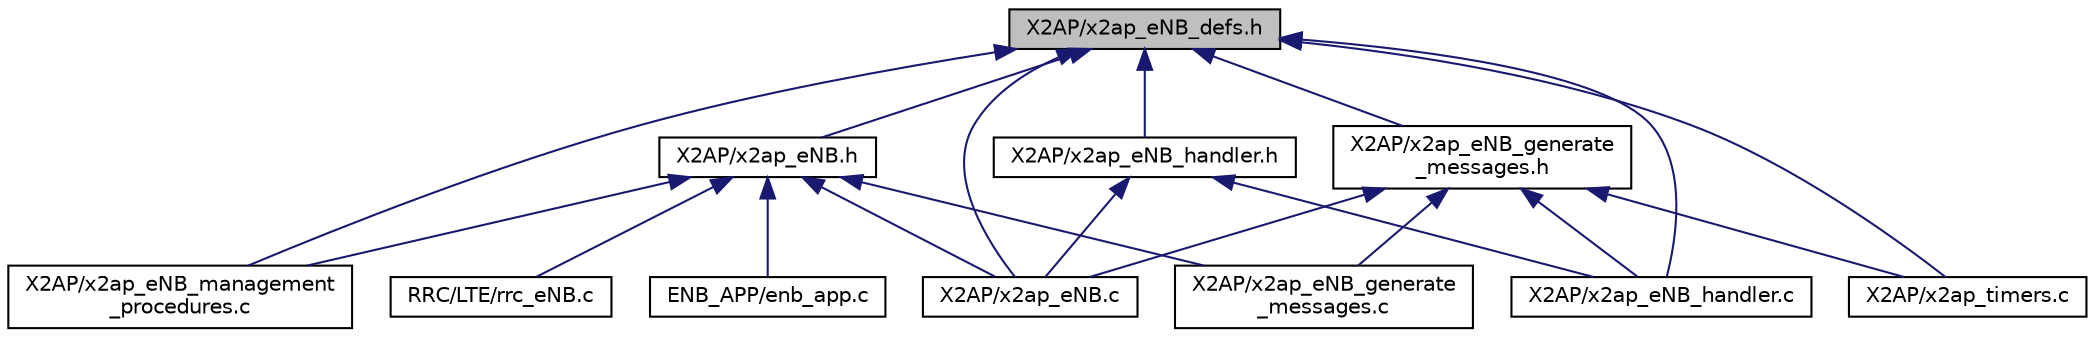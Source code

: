 digraph "X2AP/x2ap_eNB_defs.h"
{
 // LATEX_PDF_SIZE
  edge [fontname="Helvetica",fontsize="10",labelfontname="Helvetica",labelfontsize="10"];
  node [fontname="Helvetica",fontsize="10",shape=record];
  Node1 [label="X2AP/x2ap_eNB_defs.h",height=0.2,width=0.4,color="black", fillcolor="grey75", style="filled", fontcolor="black",tooltip="x2ap struct definitions for eNB"];
  Node1 -> Node2 [dir="back",color="midnightblue",fontsize="10",style="solid",fontname="Helvetica"];
  Node2 [label="X2AP/x2ap_eNB.c",height=0.2,width=0.4,color="black", fillcolor="white", style="filled",URL="$x2ap__eNB_8c.html",tooltip="x2ap tasks for eNB"];
  Node1 -> Node3 [dir="back",color="midnightblue",fontsize="10",style="solid",fontname="Helvetica"];
  Node3 [label="X2AP/x2ap_eNB.h",height=0.2,width=0.4,color="black", fillcolor="white", style="filled",URL="$x2ap__eNB_8h.html",tooltip="x2ap tasks for eNB"];
  Node3 -> Node4 [dir="back",color="midnightblue",fontsize="10",style="solid",fontname="Helvetica"];
  Node4 [label="ENB_APP/enb_app.c",height=0.2,width=0.4,color="black", fillcolor="white", style="filled",URL="$enb__app_8c.html",tooltip=" "];
  Node3 -> Node5 [dir="back",color="midnightblue",fontsize="10",style="solid",fontname="Helvetica"];
  Node5 [label="RRC/LTE/rrc_eNB.c",height=0.2,width=0.4,color="black", fillcolor="white", style="filled",URL="$rrc__eNB_8c.html",tooltip="rrc procedures for eNB"];
  Node3 -> Node2 [dir="back",color="midnightblue",fontsize="10",style="solid",fontname="Helvetica"];
  Node3 -> Node6 [dir="back",color="midnightblue",fontsize="10",style="solid",fontname="Helvetica"];
  Node6 [label="X2AP/x2ap_eNB_generate\l_messages.c",height=0.2,width=0.4,color="black", fillcolor="white", style="filled",URL="$x2ap__eNB__generate__messages_8c.html",tooltip="x2ap procedures for eNB"];
  Node3 -> Node7 [dir="back",color="midnightblue",fontsize="10",style="solid",fontname="Helvetica"];
  Node7 [label="X2AP/x2ap_eNB_management\l_procedures.c",height=0.2,width=0.4,color="black", fillcolor="white", style="filled",URL="$x2ap__eNB__management__procedures_8c.html",tooltip="x2ap tasks for eNB"];
  Node1 -> Node8 [dir="back",color="midnightblue",fontsize="10",style="solid",fontname="Helvetica"];
  Node8 [label="X2AP/x2ap_eNB_generate\l_messages.h",height=0.2,width=0.4,color="black", fillcolor="white", style="filled",URL="$x2ap__eNB__generate__messages_8h.html",tooltip="x2ap procedures for eNB"];
  Node8 -> Node2 [dir="back",color="midnightblue",fontsize="10",style="solid",fontname="Helvetica"];
  Node8 -> Node6 [dir="back",color="midnightblue",fontsize="10",style="solid",fontname="Helvetica"];
  Node8 -> Node9 [dir="back",color="midnightblue",fontsize="10",style="solid",fontname="Helvetica"];
  Node9 [label="X2AP/x2ap_eNB_handler.c",height=0.2,width=0.4,color="black", fillcolor="white", style="filled",URL="$x2ap__eNB__handler_8c.html",tooltip="x2ap handler procedures for eNB"];
  Node8 -> Node10 [dir="back",color="midnightblue",fontsize="10",style="solid",fontname="Helvetica"];
  Node10 [label="X2AP/x2ap_timers.c",height=0.2,width=0.4,color="black", fillcolor="white", style="filled",URL="$x2ap__timers_8c.html",tooltip=" "];
  Node1 -> Node9 [dir="back",color="midnightblue",fontsize="10",style="solid",fontname="Helvetica"];
  Node1 -> Node11 [dir="back",color="midnightblue",fontsize="10",style="solid",fontname="Helvetica"];
  Node11 [label="X2AP/x2ap_eNB_handler.h",height=0.2,width=0.4,color="black", fillcolor="white", style="filled",URL="$x2ap__eNB__handler_8h.html",tooltip="x2ap handler procedures for eNB"];
  Node11 -> Node2 [dir="back",color="midnightblue",fontsize="10",style="solid",fontname="Helvetica"];
  Node11 -> Node9 [dir="back",color="midnightblue",fontsize="10",style="solid",fontname="Helvetica"];
  Node1 -> Node7 [dir="back",color="midnightblue",fontsize="10",style="solid",fontname="Helvetica"];
  Node1 -> Node10 [dir="back",color="midnightblue",fontsize="10",style="solid",fontname="Helvetica"];
}
